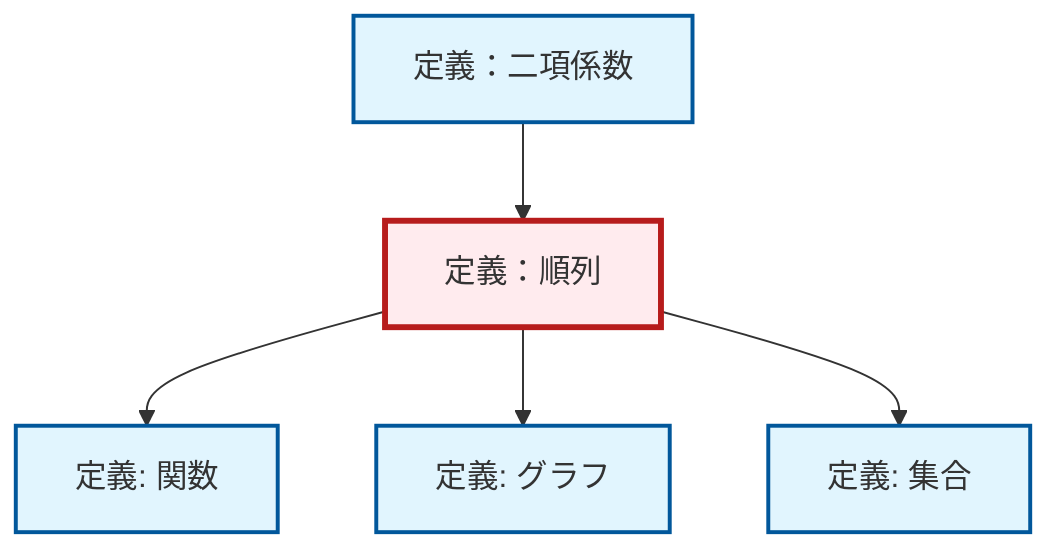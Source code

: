 graph TD
    classDef definition fill:#e1f5fe,stroke:#01579b,stroke-width:2px
    classDef theorem fill:#f3e5f5,stroke:#4a148c,stroke-width:2px
    classDef axiom fill:#fff3e0,stroke:#e65100,stroke-width:2px
    classDef example fill:#e8f5e9,stroke:#1b5e20,stroke-width:2px
    classDef current fill:#ffebee,stroke:#b71c1c,stroke-width:3px
    def-permutation["定義：順列"]:::definition
    def-binomial-coefficient["定義：二項係数"]:::definition
    def-graph["定義: グラフ"]:::definition
    def-set["定義: 集合"]:::definition
    def-function["定義: 関数"]:::definition
    def-permutation --> def-function
    def-binomial-coefficient --> def-permutation
    def-permutation --> def-graph
    def-permutation --> def-set
    class def-permutation current